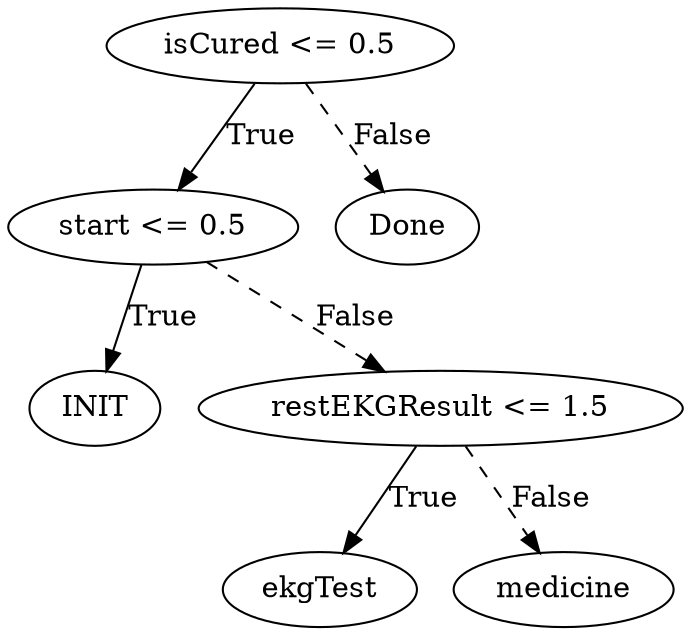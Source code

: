 digraph {
0 [label="isCured <= 0.5"];
1 [label="start <= 0.5"];
2 [label="INIT"];
1 -> 2 [label="True"];
3 [label="restEKGResult <= 1.5"];
4 [label="ekgTest"];
3 -> 4 [label="True"];
5 [label="medicine"];
3 -> 5 [style="dashed", label="False"];
1 -> 3 [style="dashed", label="False"];
0 -> 1 [label="True"];
6 [label="Done"];
0 -> 6 [style="dashed", label="False"];

}